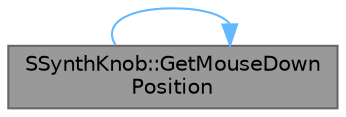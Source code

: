 digraph "SSynthKnob::GetMouseDownPosition"
{
 // INTERACTIVE_SVG=YES
 // LATEX_PDF_SIZE
  bgcolor="transparent";
  edge [fontname=Helvetica,fontsize=10,labelfontname=Helvetica,labelfontsize=10];
  node [fontname=Helvetica,fontsize=10,shape=box,height=0.2,width=0.4];
  rankdir="LR";
  Node1 [id="Node000001",label="SSynthKnob::GetMouseDown\lPosition",height=0.2,width=0.4,color="gray40", fillcolor="grey60", style="filled", fontcolor="black",tooltip="Return the last mouse down position."];
  Node1 -> Node1 [id="edge1_Node000001_Node000001",color="steelblue1",style="solid",tooltip=" "];
}
